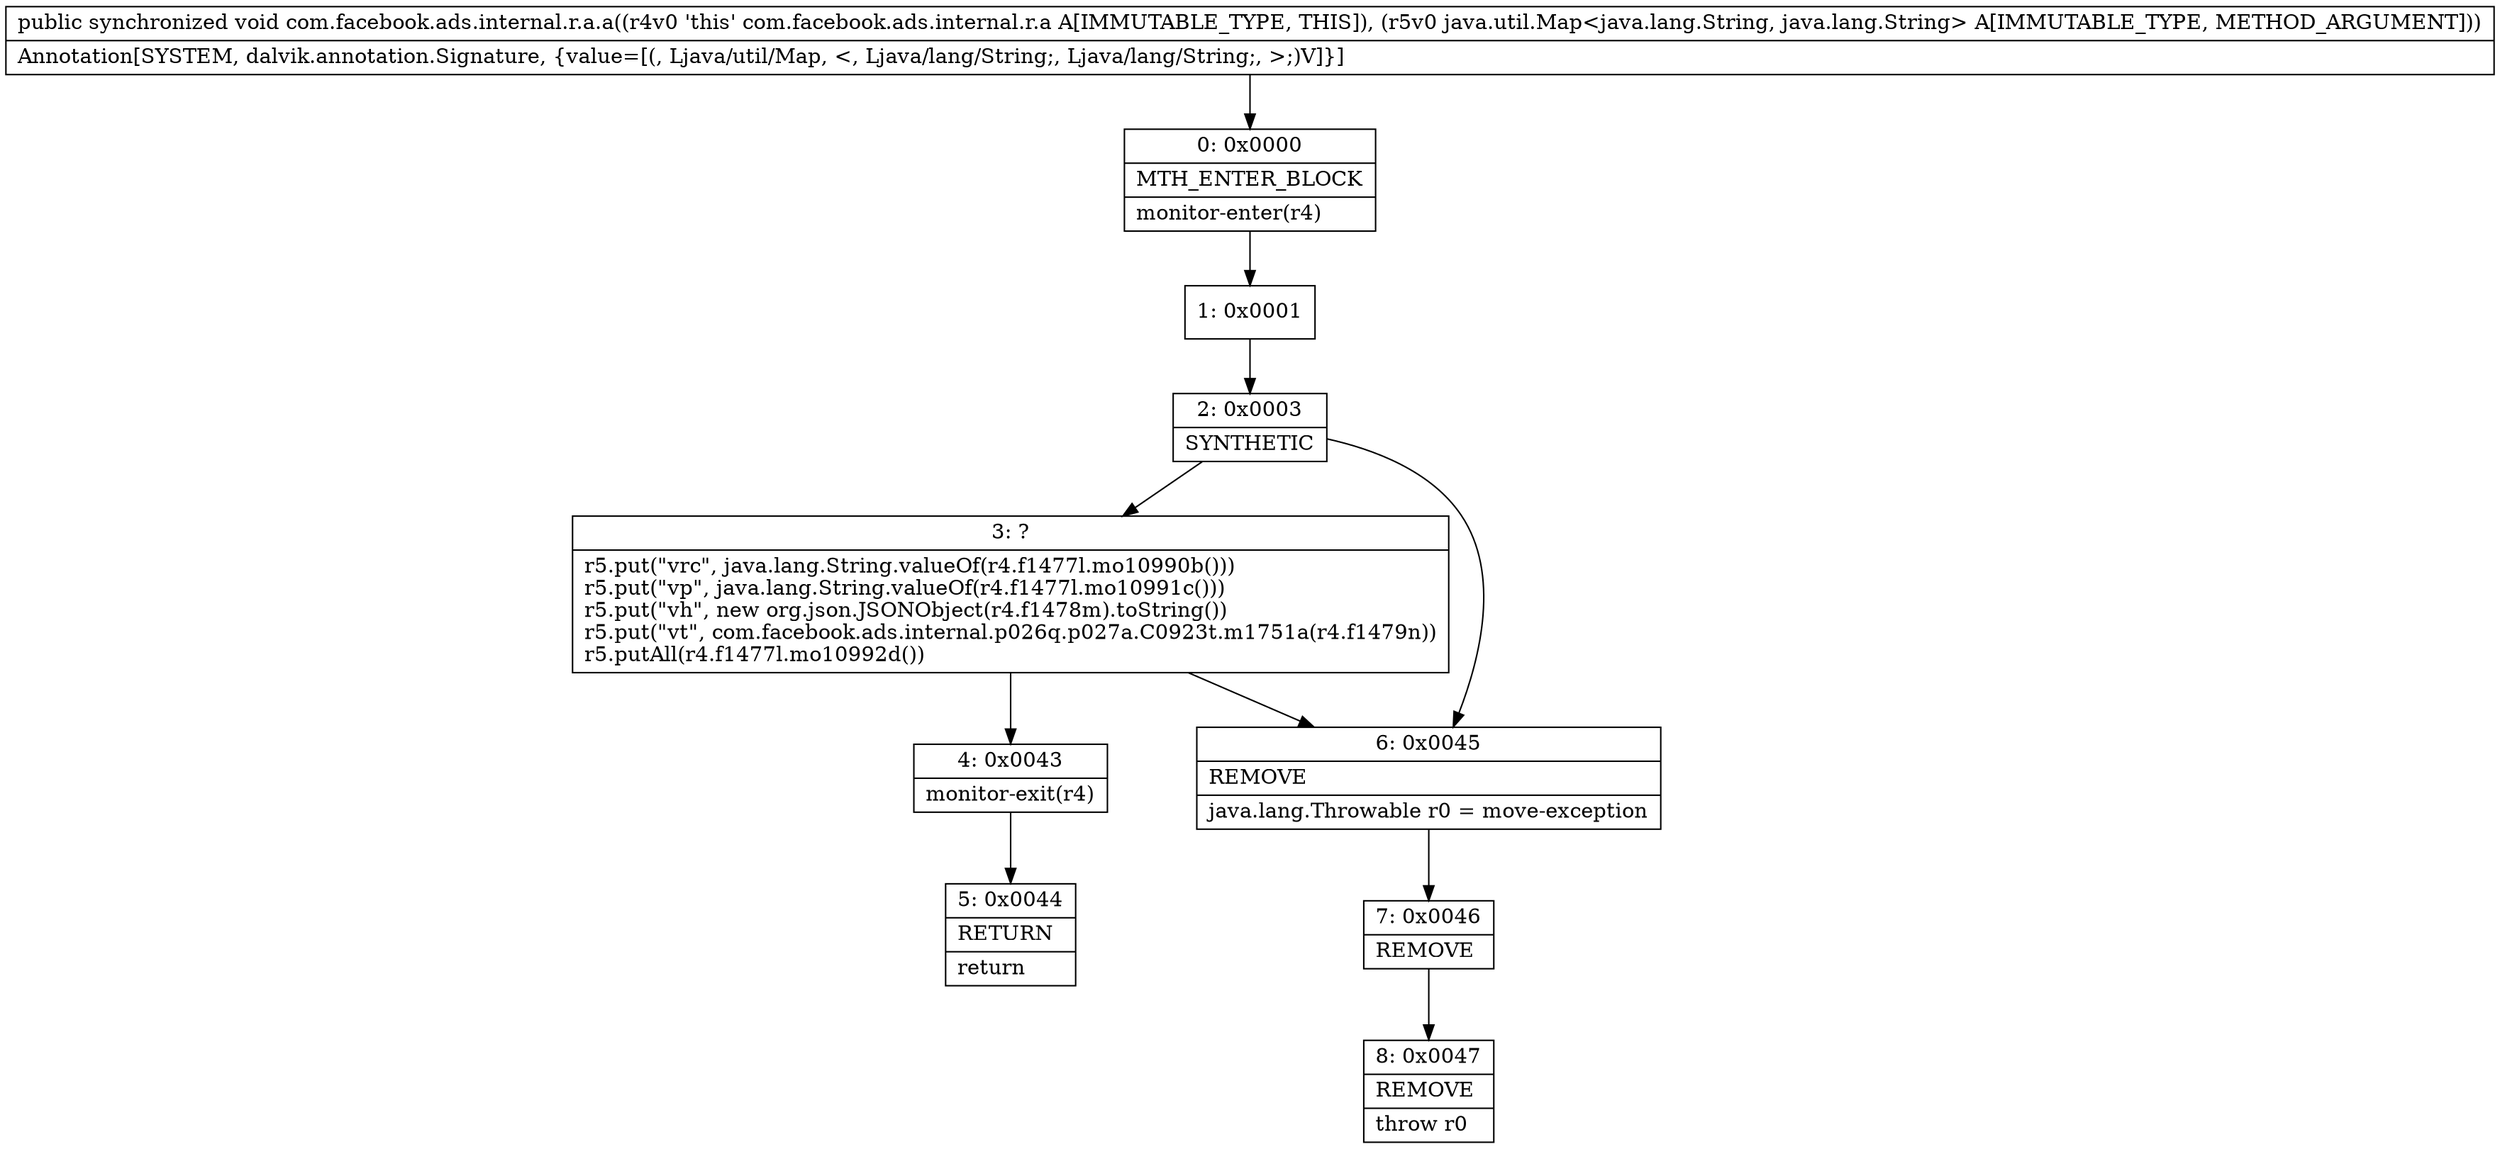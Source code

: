digraph "CFG forcom.facebook.ads.internal.r.a.a(Ljava\/util\/Map;)V" {
Node_0 [shape=record,label="{0\:\ 0x0000|MTH_ENTER_BLOCK\l|monitor\-enter(r4)\l}"];
Node_1 [shape=record,label="{1\:\ 0x0001}"];
Node_2 [shape=record,label="{2\:\ 0x0003|SYNTHETIC\l}"];
Node_3 [shape=record,label="{3\:\ ?|r5.put(\"vrc\", java.lang.String.valueOf(r4.f1477l.mo10990b()))\lr5.put(\"vp\", java.lang.String.valueOf(r4.f1477l.mo10991c()))\lr5.put(\"vh\", new org.json.JSONObject(r4.f1478m).toString())\lr5.put(\"vt\", com.facebook.ads.internal.p026q.p027a.C0923t.m1751a(r4.f1479n))\lr5.putAll(r4.f1477l.mo10992d())\l}"];
Node_4 [shape=record,label="{4\:\ 0x0043|monitor\-exit(r4)\l}"];
Node_5 [shape=record,label="{5\:\ 0x0044|RETURN\l|return\l}"];
Node_6 [shape=record,label="{6\:\ 0x0045|REMOVE\l|java.lang.Throwable r0 = move\-exception\l}"];
Node_7 [shape=record,label="{7\:\ 0x0046|REMOVE\l}"];
Node_8 [shape=record,label="{8\:\ 0x0047|REMOVE\l|throw r0\l}"];
MethodNode[shape=record,label="{public synchronized void com.facebook.ads.internal.r.a.a((r4v0 'this' com.facebook.ads.internal.r.a A[IMMUTABLE_TYPE, THIS]), (r5v0 java.util.Map\<java.lang.String, java.lang.String\> A[IMMUTABLE_TYPE, METHOD_ARGUMENT]))  | Annotation[SYSTEM, dalvik.annotation.Signature, \{value=[(, Ljava\/util\/Map, \<, Ljava\/lang\/String;, Ljava\/lang\/String;, \>;)V]\}]\l}"];
MethodNode -> Node_0;
Node_0 -> Node_1;
Node_1 -> Node_2;
Node_2 -> Node_3;
Node_2 -> Node_6;
Node_3 -> Node_4;
Node_3 -> Node_6;
Node_4 -> Node_5;
Node_6 -> Node_7;
Node_7 -> Node_8;
}

